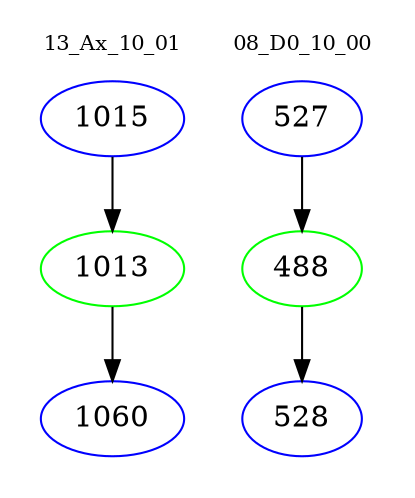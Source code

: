 digraph{
subgraph cluster_0 {
color = white
label = "13_Ax_10_01";
fontsize=10;
T0_1015 [label="1015", color="blue"]
T0_1015 -> T0_1013 [color="black"]
T0_1013 [label="1013", color="green"]
T0_1013 -> T0_1060 [color="black"]
T0_1060 [label="1060", color="blue"]
}
subgraph cluster_1 {
color = white
label = "08_D0_10_00";
fontsize=10;
T1_527 [label="527", color="blue"]
T1_527 -> T1_488 [color="black"]
T1_488 [label="488", color="green"]
T1_488 -> T1_528 [color="black"]
T1_528 [label="528", color="blue"]
}
}

